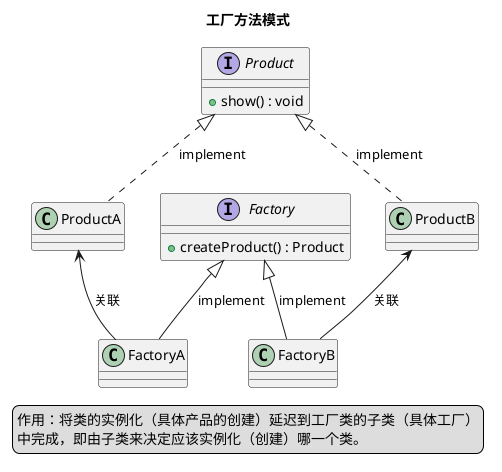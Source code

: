 @startuml
title 工厂方法模式

legend right
作用：将类的实例化（具体产品的创建）延迟到工厂类的子类（具体工厂）
中完成，即由子类来决定应该实例化（创建）哪一个类。
end legend

interface Product{
    +show() : void
}
class ProductA
class ProductB

Product <|.. ProductA : implement
Product <|.. ProductB : implement

interface Factory{
    +createProduct() : Product
}
class FactoryA
class FactoryB

Factory <|-- FactoryA : implement
Factory <|-- FactoryB : implement

ProductA <-- FactoryA : 关联
ProductB <-- FactoryB : 关联



@enduml